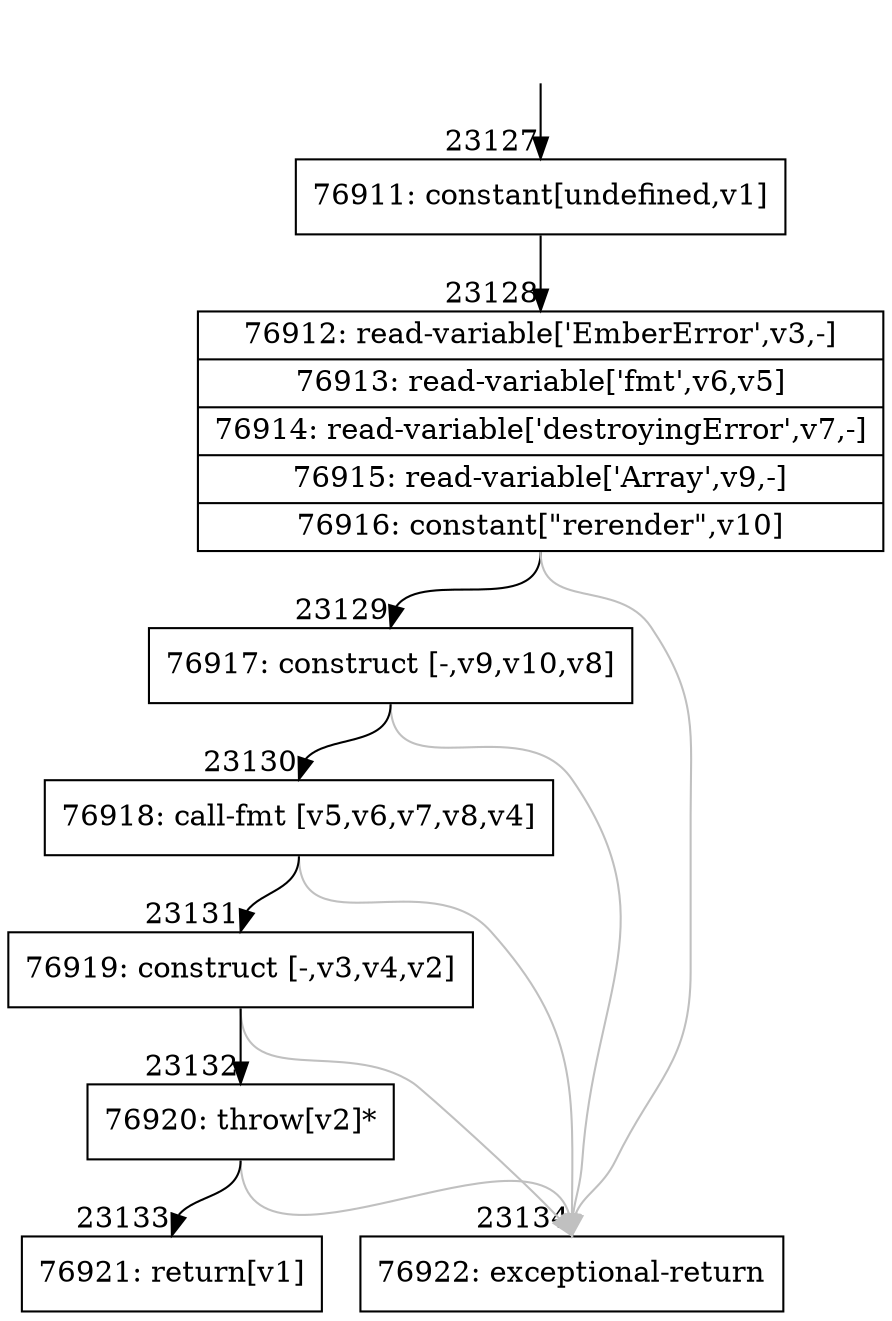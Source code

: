 digraph {
rankdir="TD"
BB_entry2016[shape=none,label=""];
BB_entry2016 -> BB23127 [tailport=s, headport=n, headlabel="    23127"]
BB23127 [shape=record label="{76911: constant[undefined,v1]}" ] 
BB23127 -> BB23128 [tailport=s, headport=n, headlabel="      23128"]
BB23128 [shape=record label="{76912: read-variable['EmberError',v3,-]|76913: read-variable['fmt',v6,v5]|76914: read-variable['destroyingError',v7,-]|76915: read-variable['Array',v9,-]|76916: constant[\"rerender\",v10]}" ] 
BB23128 -> BB23129 [tailport=s, headport=n, headlabel="      23129"]
BB23128 -> BB23134 [tailport=s, headport=n, color=gray, headlabel="      23134"]
BB23129 [shape=record label="{76917: construct [-,v9,v10,v8]}" ] 
BB23129 -> BB23130 [tailport=s, headport=n, headlabel="      23130"]
BB23129 -> BB23134 [tailport=s, headport=n, color=gray]
BB23130 [shape=record label="{76918: call-fmt [v5,v6,v7,v8,v4]}" ] 
BB23130 -> BB23131 [tailport=s, headport=n, headlabel="      23131"]
BB23130 -> BB23134 [tailport=s, headport=n, color=gray]
BB23131 [shape=record label="{76919: construct [-,v3,v4,v2]}" ] 
BB23131 -> BB23132 [tailport=s, headport=n, headlabel="      23132"]
BB23131 -> BB23134 [tailport=s, headport=n, color=gray]
BB23132 [shape=record label="{76920: throw[v2]*}" ] 
BB23132 -> BB23133 [tailport=s, headport=n, headlabel="      23133"]
BB23132 -> BB23134 [tailport=s, headport=n, color=gray]
BB23133 [shape=record label="{76921: return[v1]}" ] 
BB23134 [shape=record label="{76922: exceptional-return}" ] 
//#$~ 43215
}
